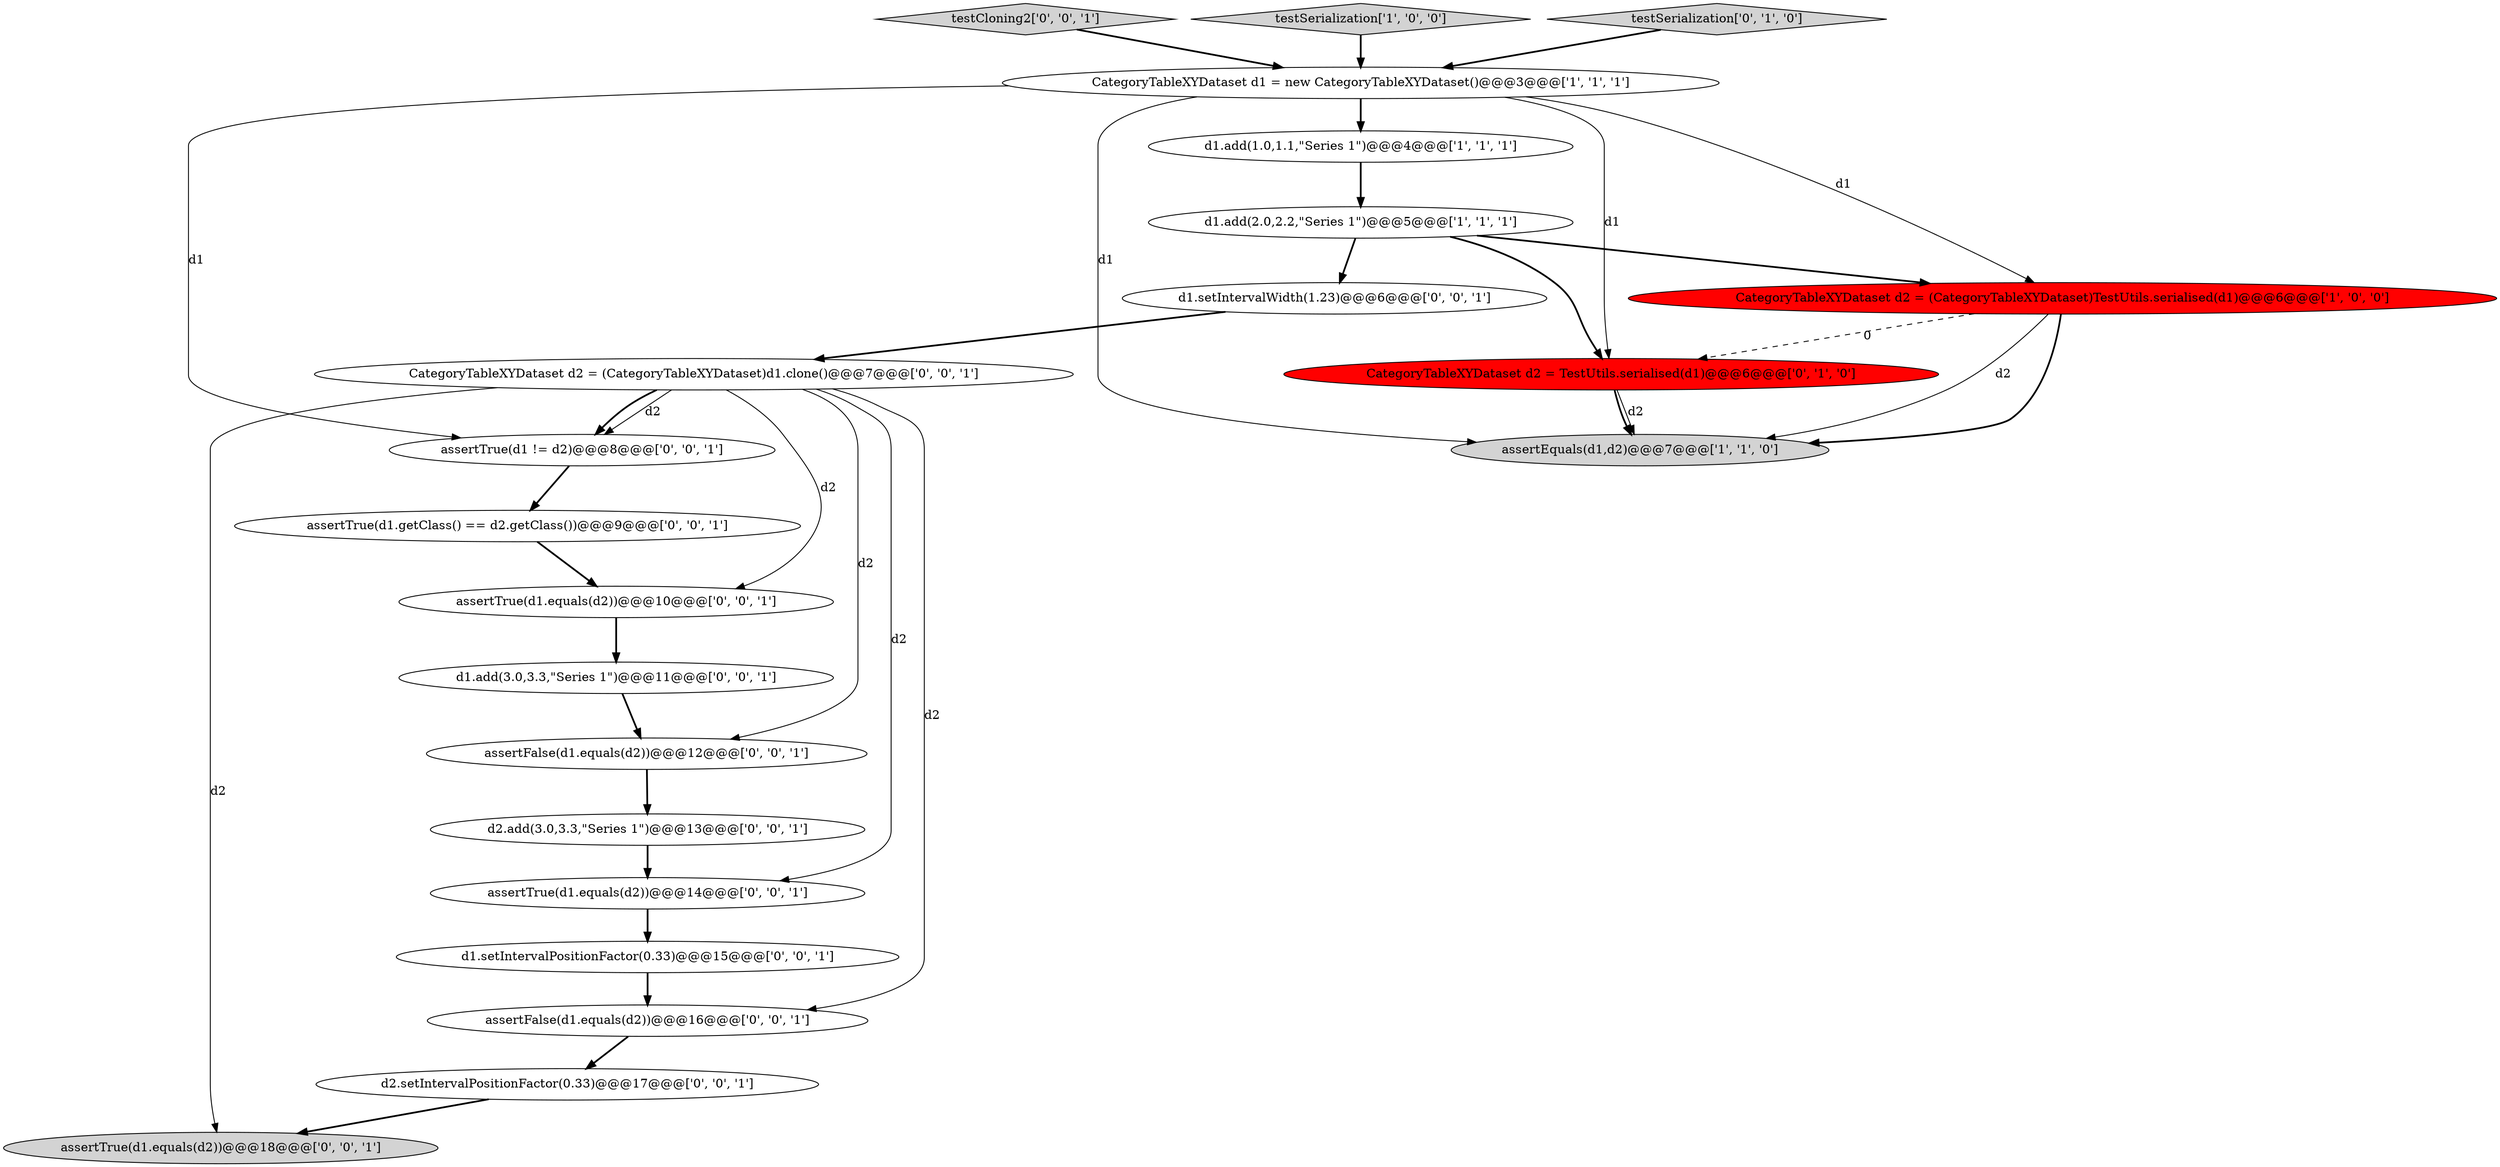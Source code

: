digraph {
17 [style = filled, label = "CategoryTableXYDataset d2 = (CategoryTableXYDataset)d1.clone()@@@7@@@['0', '0', '1']", fillcolor = white, shape = ellipse image = "AAA0AAABBB3BBB"];
9 [style = filled, label = "d1.setIntervalPositionFactor(0.33)@@@15@@@['0', '0', '1']", fillcolor = white, shape = ellipse image = "AAA0AAABBB3BBB"];
15 [style = filled, label = "d2.setIntervalPositionFactor(0.33)@@@17@@@['0', '0', '1']", fillcolor = white, shape = ellipse image = "AAA0AAABBB3BBB"];
1 [style = filled, label = "assertEquals(d1,d2)@@@7@@@['1', '1', '0']", fillcolor = lightgray, shape = ellipse image = "AAA0AAABBB1BBB"];
21 [style = filled, label = "testCloning2['0', '0', '1']", fillcolor = lightgray, shape = diamond image = "AAA0AAABBB3BBB"];
4 [style = filled, label = "CategoryTableXYDataset d1 = new CategoryTableXYDataset()@@@3@@@['1', '1', '1']", fillcolor = white, shape = ellipse image = "AAA0AAABBB1BBB"];
20 [style = filled, label = "assertFalse(d1.equals(d2))@@@12@@@['0', '0', '1']", fillcolor = white, shape = ellipse image = "AAA0AAABBB3BBB"];
8 [style = filled, label = "d1.add(3.0,3.3,\"Series 1\")@@@11@@@['0', '0', '1']", fillcolor = white, shape = ellipse image = "AAA0AAABBB3BBB"];
3 [style = filled, label = "testSerialization['1', '0', '0']", fillcolor = lightgray, shape = diamond image = "AAA0AAABBB1BBB"];
13 [style = filled, label = "assertTrue(d1.equals(d2))@@@18@@@['0', '0', '1']", fillcolor = lightgray, shape = ellipse image = "AAA0AAABBB3BBB"];
11 [style = filled, label = "assertTrue(d1.getClass() == d2.getClass())@@@9@@@['0', '0', '1']", fillcolor = white, shape = ellipse image = "AAA0AAABBB3BBB"];
14 [style = filled, label = "d2.add(3.0,3.3,\"Series 1\")@@@13@@@['0', '0', '1']", fillcolor = white, shape = ellipse image = "AAA0AAABBB3BBB"];
18 [style = filled, label = "assertTrue(d1 != d2)@@@8@@@['0', '0', '1']", fillcolor = white, shape = ellipse image = "AAA0AAABBB3BBB"];
7 [style = filled, label = "CategoryTableXYDataset d2 = TestUtils.serialised(d1)@@@6@@@['0', '1', '0']", fillcolor = red, shape = ellipse image = "AAA1AAABBB2BBB"];
0 [style = filled, label = "d1.add(1.0,1.1,\"Series 1\")@@@4@@@['1', '1', '1']", fillcolor = white, shape = ellipse image = "AAA0AAABBB1BBB"];
16 [style = filled, label = "assertFalse(d1.equals(d2))@@@16@@@['0', '0', '1']", fillcolor = white, shape = ellipse image = "AAA0AAABBB3BBB"];
10 [style = filled, label = "assertTrue(d1.equals(d2))@@@14@@@['0', '0', '1']", fillcolor = white, shape = ellipse image = "AAA0AAABBB3BBB"];
2 [style = filled, label = "CategoryTableXYDataset d2 = (CategoryTableXYDataset)TestUtils.serialised(d1)@@@6@@@['1', '0', '0']", fillcolor = red, shape = ellipse image = "AAA1AAABBB1BBB"];
19 [style = filled, label = "d1.setIntervalWidth(1.23)@@@6@@@['0', '0', '1']", fillcolor = white, shape = ellipse image = "AAA0AAABBB3BBB"];
12 [style = filled, label = "assertTrue(d1.equals(d2))@@@10@@@['0', '0', '1']", fillcolor = white, shape = ellipse image = "AAA0AAABBB3BBB"];
6 [style = filled, label = "testSerialization['0', '1', '0']", fillcolor = lightgray, shape = diamond image = "AAA0AAABBB2BBB"];
5 [style = filled, label = "d1.add(2.0,2.2,\"Series 1\")@@@5@@@['1', '1', '1']", fillcolor = white, shape = ellipse image = "AAA0AAABBB1BBB"];
16->15 [style = bold, label=""];
17->16 [style = solid, label="d2"];
15->13 [style = bold, label=""];
7->1 [style = bold, label=""];
2->1 [style = bold, label=""];
17->20 [style = solid, label="d2"];
4->7 [style = solid, label="d1"];
18->11 [style = bold, label=""];
14->10 [style = bold, label=""];
4->1 [style = solid, label="d1"];
11->12 [style = bold, label=""];
20->14 [style = bold, label=""];
19->17 [style = bold, label=""];
17->13 [style = solid, label="d2"];
2->7 [style = dashed, label="0"];
3->4 [style = bold, label=""];
7->1 [style = solid, label="d2"];
9->16 [style = bold, label=""];
4->18 [style = solid, label="d1"];
17->18 [style = solid, label="d2"];
4->0 [style = bold, label=""];
5->19 [style = bold, label=""];
6->4 [style = bold, label=""];
5->2 [style = bold, label=""];
8->20 [style = bold, label=""];
12->8 [style = bold, label=""];
17->10 [style = solid, label="d2"];
4->2 [style = solid, label="d1"];
5->7 [style = bold, label=""];
17->12 [style = solid, label="d2"];
10->9 [style = bold, label=""];
2->1 [style = solid, label="d2"];
17->18 [style = bold, label=""];
0->5 [style = bold, label=""];
21->4 [style = bold, label=""];
}
